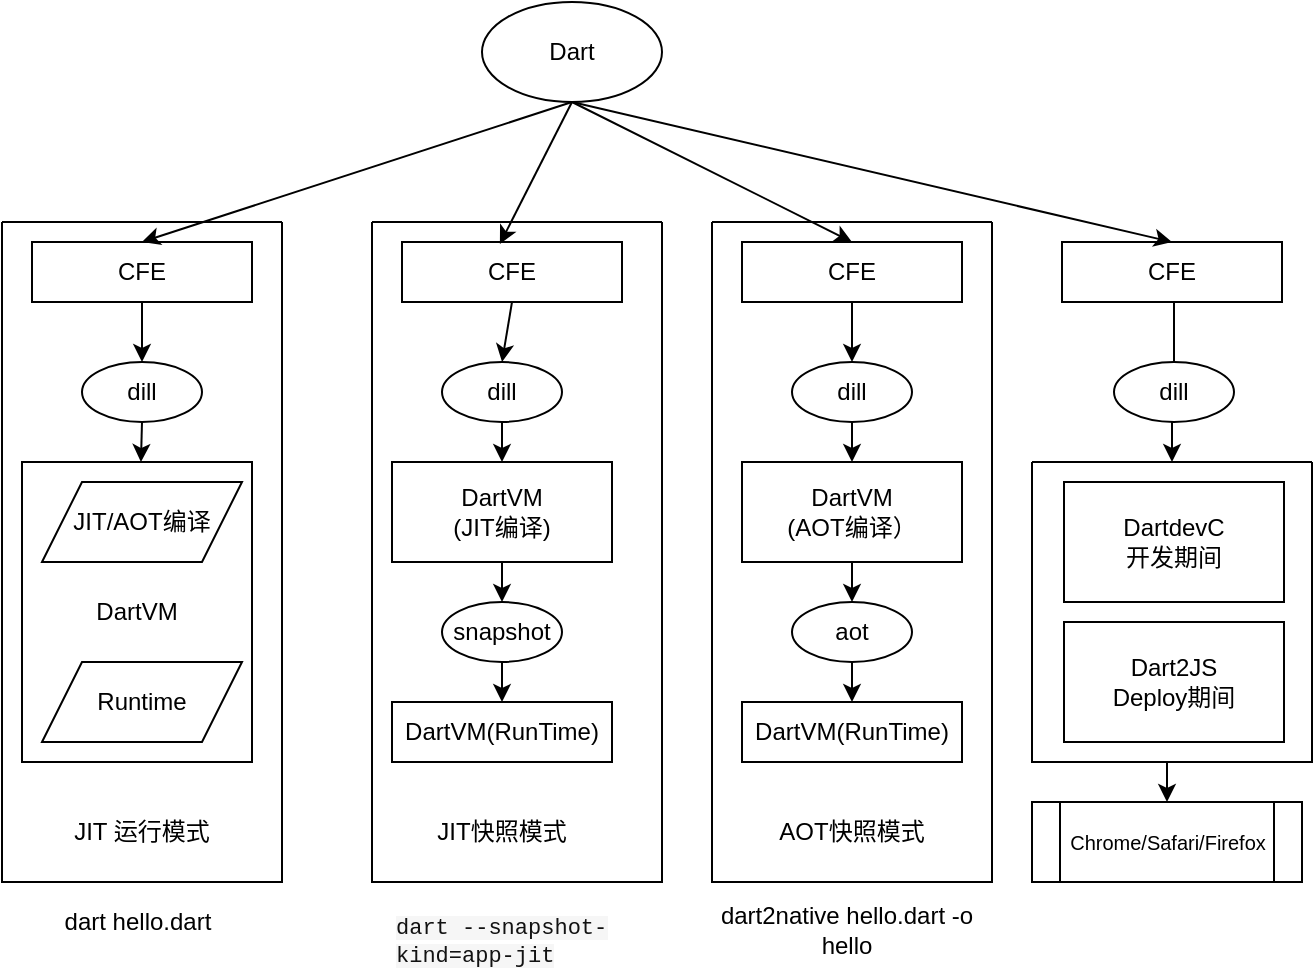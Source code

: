 <mxfile version="15.6.8" type="github">
  <diagram id="lK3awSrImJKNFBDVHs5S" name="Page-1">
    <mxGraphModel dx="1030" dy="625" grid="1" gridSize="10" guides="1" tooltips="1" connect="1" arrows="1" fold="1" page="1" pageScale="1" pageWidth="850" pageHeight="1100" math="0" shadow="0">
      <root>
        <mxCell id="0" />
        <mxCell id="1" parent="0" />
        <mxCell id="pT8syBOdA9bW3yx7Zz0u-1" value="CFE" style="rounded=0;whiteSpace=wrap;html=1;" vertex="1" parent="1">
          <mxGeometry x="145" y="210" width="110" height="30" as="geometry" />
        </mxCell>
        <mxCell id="pT8syBOdA9bW3yx7Zz0u-2" value="Dart" style="ellipse;whiteSpace=wrap;html=1;" vertex="1" parent="1">
          <mxGeometry x="370" y="90" width="90" height="50" as="geometry" />
        </mxCell>
        <mxCell id="pT8syBOdA9bW3yx7Zz0u-3" value="DartVM" style="rounded=0;whiteSpace=wrap;html=1;" vertex="1" parent="1">
          <mxGeometry x="140" y="320" width="115" height="150" as="geometry" />
        </mxCell>
        <mxCell id="pT8syBOdA9bW3yx7Zz0u-4" value="dill" style="ellipse;whiteSpace=wrap;html=1;" vertex="1" parent="1">
          <mxGeometry x="170" y="270" width="60" height="30" as="geometry" />
        </mxCell>
        <mxCell id="pT8syBOdA9bW3yx7Zz0u-6" value="" style="endArrow=classic;html=1;rounded=0;entryX=0.5;entryY=0;entryDx=0;entryDy=0;" edge="1" parent="1" target="pT8syBOdA9bW3yx7Zz0u-1">
          <mxGeometry width="50" height="50" relative="1" as="geometry">
            <mxPoint x="415" y="140" as="sourcePoint" />
            <mxPoint x="350" y="300" as="targetPoint" />
          </mxGeometry>
        </mxCell>
        <mxCell id="pT8syBOdA9bW3yx7Zz0u-7" value="" style="endArrow=classic;html=1;rounded=0;exitX=0.5;exitY=1;exitDx=0;exitDy=0;entryX=0.5;entryY=0;entryDx=0;entryDy=0;" edge="1" parent="1" source="pT8syBOdA9bW3yx7Zz0u-1" target="pT8syBOdA9bW3yx7Zz0u-4">
          <mxGeometry width="50" height="50" relative="1" as="geometry">
            <mxPoint x="300" y="350" as="sourcePoint" />
            <mxPoint x="350" y="300" as="targetPoint" />
          </mxGeometry>
        </mxCell>
        <mxCell id="pT8syBOdA9bW3yx7Zz0u-8" value="" style="endArrow=classic;html=1;rounded=0;exitX=0.5;exitY=1;exitDx=0;exitDy=0;" edge="1" parent="1" source="pT8syBOdA9bW3yx7Zz0u-4" target="pT8syBOdA9bW3yx7Zz0u-3">
          <mxGeometry width="50" height="50" relative="1" as="geometry">
            <mxPoint x="300" y="350" as="sourcePoint" />
            <mxPoint x="350" y="300" as="targetPoint" />
          </mxGeometry>
        </mxCell>
        <mxCell id="pT8syBOdA9bW3yx7Zz0u-10" value="JIT 运行模式" style="text;html=1;strokeColor=none;fillColor=none;align=center;verticalAlign=middle;whiteSpace=wrap;rounded=0;" vertex="1" parent="1">
          <mxGeometry x="160" y="490" width="80" height="30" as="geometry" />
        </mxCell>
        <mxCell id="pT8syBOdA9bW3yx7Zz0u-11" value="CFE" style="rounded=0;whiteSpace=wrap;html=1;" vertex="1" parent="1">
          <mxGeometry x="330" y="210" width="110" height="30" as="geometry" />
        </mxCell>
        <mxCell id="pT8syBOdA9bW3yx7Zz0u-12" value="dill" style="ellipse;whiteSpace=wrap;html=1;" vertex="1" parent="1">
          <mxGeometry x="350" y="270" width="60" height="30" as="geometry" />
        </mxCell>
        <mxCell id="pT8syBOdA9bW3yx7Zz0u-13" value="DartVM&lt;br&gt;(JIT编译)" style="rounded=0;whiteSpace=wrap;html=1;" vertex="1" parent="1">
          <mxGeometry x="325" y="320" width="110" height="50" as="geometry" />
        </mxCell>
        <mxCell id="pT8syBOdA9bW3yx7Zz0u-14" value="" style="endArrow=classic;html=1;rounded=0;exitX=0.5;exitY=1;exitDx=0;exitDy=0;entryX=0.445;entryY=0.033;entryDx=0;entryDy=0;entryPerimeter=0;" edge="1" parent="1" source="pT8syBOdA9bW3yx7Zz0u-2" target="pT8syBOdA9bW3yx7Zz0u-11">
          <mxGeometry width="50" height="50" relative="1" as="geometry">
            <mxPoint x="410" y="160" as="sourcePoint" />
            <mxPoint x="460" y="110" as="targetPoint" />
          </mxGeometry>
        </mxCell>
        <mxCell id="pT8syBOdA9bW3yx7Zz0u-15" value="DartVM(RunTime)" style="rounded=0;whiteSpace=wrap;html=1;" vertex="1" parent="1">
          <mxGeometry x="325" y="440" width="110" height="30" as="geometry" />
        </mxCell>
        <mxCell id="pT8syBOdA9bW3yx7Zz0u-40" style="edgeStyle=orthogonalEdgeStyle;rounded=0;orthogonalLoop=1;jettySize=auto;html=1;exitX=0.5;exitY=1;exitDx=0;exitDy=0;entryX=0.5;entryY=0;entryDx=0;entryDy=0;" edge="1" parent="1" source="pT8syBOdA9bW3yx7Zz0u-16" target="pT8syBOdA9bW3yx7Zz0u-15">
          <mxGeometry relative="1" as="geometry" />
        </mxCell>
        <mxCell id="pT8syBOdA9bW3yx7Zz0u-16" value="snapshot" style="ellipse;whiteSpace=wrap;html=1;" vertex="1" parent="1">
          <mxGeometry x="350" y="390" width="60" height="30" as="geometry" />
        </mxCell>
        <mxCell id="pT8syBOdA9bW3yx7Zz0u-17" value="JIT快照模式" style="text;html=1;strokeColor=none;fillColor=none;align=center;verticalAlign=middle;whiteSpace=wrap;rounded=0;" vertex="1" parent="1">
          <mxGeometry x="340" y="490" width="80" height="30" as="geometry" />
        </mxCell>
        <mxCell id="pT8syBOdA9bW3yx7Zz0u-19" value="CFE" style="rounded=0;whiteSpace=wrap;html=1;" vertex="1" parent="1">
          <mxGeometry x="500" y="210" width="110" height="30" as="geometry" />
        </mxCell>
        <mxCell id="pT8syBOdA9bW3yx7Zz0u-20" value="dill" style="ellipse;whiteSpace=wrap;html=1;" vertex="1" parent="1">
          <mxGeometry x="525" y="270" width="60" height="30" as="geometry" />
        </mxCell>
        <mxCell id="pT8syBOdA9bW3yx7Zz0u-21" value="DartVM&lt;br&gt;(AOT编译）" style="rounded=0;whiteSpace=wrap;html=1;" vertex="1" parent="1">
          <mxGeometry x="500" y="320" width="110" height="50" as="geometry" />
        </mxCell>
        <mxCell id="pT8syBOdA9bW3yx7Zz0u-22" value="DartVM(RunTime)" style="rounded=0;whiteSpace=wrap;html=1;" vertex="1" parent="1">
          <mxGeometry x="500" y="440" width="110" height="30" as="geometry" />
        </mxCell>
        <mxCell id="pT8syBOdA9bW3yx7Zz0u-23" value="aot" style="ellipse;whiteSpace=wrap;html=1;" vertex="1" parent="1">
          <mxGeometry x="525" y="390" width="60" height="30" as="geometry" />
        </mxCell>
        <mxCell id="pT8syBOdA9bW3yx7Zz0u-24" value="AOT快照模式" style="text;html=1;strokeColor=none;fillColor=none;align=center;verticalAlign=middle;whiteSpace=wrap;rounded=0;" vertex="1" parent="1">
          <mxGeometry x="515" y="490" width="80" height="30" as="geometry" />
        </mxCell>
        <mxCell id="pT8syBOdA9bW3yx7Zz0u-25" value="" style="endArrow=classic;html=1;rounded=0;exitX=0.5;exitY=1;exitDx=0;exitDy=0;entryX=0.5;entryY=0;entryDx=0;entryDy=0;" edge="1" parent="1" source="pT8syBOdA9bW3yx7Zz0u-11" target="pT8syBOdA9bW3yx7Zz0u-12">
          <mxGeometry width="50" height="50" relative="1" as="geometry">
            <mxPoint x="550" y="340" as="sourcePoint" />
            <mxPoint x="600" y="290" as="targetPoint" />
          </mxGeometry>
        </mxCell>
        <mxCell id="pT8syBOdA9bW3yx7Zz0u-26" value="" style="endArrow=classic;html=1;rounded=0;exitX=0.5;exitY=1;exitDx=0;exitDy=0;" edge="1" parent="1" source="pT8syBOdA9bW3yx7Zz0u-13" target="pT8syBOdA9bW3yx7Zz0u-16">
          <mxGeometry width="50" height="50" relative="1" as="geometry">
            <mxPoint x="390" y="380" as="sourcePoint" />
            <mxPoint x="600" y="290" as="targetPoint" />
          </mxGeometry>
        </mxCell>
        <mxCell id="pT8syBOdA9bW3yx7Zz0u-27" value="" style="endArrow=classic;html=1;rounded=0;exitX=0.5;exitY=1;exitDx=0;exitDy=0;" edge="1" parent="1" source="pT8syBOdA9bW3yx7Zz0u-12" target="pT8syBOdA9bW3yx7Zz0u-13">
          <mxGeometry width="50" height="50" relative="1" as="geometry">
            <mxPoint x="550" y="340" as="sourcePoint" />
            <mxPoint x="600" y="290" as="targetPoint" />
          </mxGeometry>
        </mxCell>
        <mxCell id="pT8syBOdA9bW3yx7Zz0u-28" value="" style="endArrow=classic;html=1;rounded=0;exitX=0.5;exitY=1;exitDx=0;exitDy=0;entryX=0.5;entryY=0;entryDx=0;entryDy=0;" edge="1" parent="1" source="pT8syBOdA9bW3yx7Zz0u-19" target="pT8syBOdA9bW3yx7Zz0u-20">
          <mxGeometry width="50" height="50" relative="1" as="geometry">
            <mxPoint x="550" y="340" as="sourcePoint" />
            <mxPoint x="600" y="290" as="targetPoint" />
          </mxGeometry>
        </mxCell>
        <mxCell id="pT8syBOdA9bW3yx7Zz0u-29" value="" style="endArrow=classic;html=1;rounded=0;exitX=0.5;exitY=1;exitDx=0;exitDy=0;entryX=0.5;entryY=0;entryDx=0;entryDy=0;" edge="1" parent="1" source="pT8syBOdA9bW3yx7Zz0u-20" target="pT8syBOdA9bW3yx7Zz0u-21">
          <mxGeometry width="50" height="50" relative="1" as="geometry">
            <mxPoint x="550" y="340" as="sourcePoint" />
            <mxPoint x="600" y="290" as="targetPoint" />
          </mxGeometry>
        </mxCell>
        <mxCell id="pT8syBOdA9bW3yx7Zz0u-30" value="" style="endArrow=classic;html=1;rounded=0;exitX=0.5;exitY=1;exitDx=0;exitDy=0;" edge="1" parent="1" source="pT8syBOdA9bW3yx7Zz0u-21" target="pT8syBOdA9bW3yx7Zz0u-23">
          <mxGeometry width="50" height="50" relative="1" as="geometry">
            <mxPoint x="550" y="340" as="sourcePoint" />
            <mxPoint x="600" y="290" as="targetPoint" />
          </mxGeometry>
        </mxCell>
        <mxCell id="pT8syBOdA9bW3yx7Zz0u-31" value="" style="endArrow=classic;html=1;rounded=0;exitX=0.5;exitY=1;exitDx=0;exitDy=0;entryX=0.5;entryY=0;entryDx=0;entryDy=0;" edge="1" parent="1" source="pT8syBOdA9bW3yx7Zz0u-23" target="pT8syBOdA9bW3yx7Zz0u-22">
          <mxGeometry width="50" height="50" relative="1" as="geometry">
            <mxPoint x="550" y="340" as="sourcePoint" />
            <mxPoint x="600" y="290" as="targetPoint" />
          </mxGeometry>
        </mxCell>
        <mxCell id="pT8syBOdA9bW3yx7Zz0u-53" style="edgeStyle=orthogonalEdgeStyle;rounded=0;orthogonalLoop=1;jettySize=auto;html=1;exitX=0.5;exitY=1;exitDx=0;exitDy=0;entryX=0.5;entryY=0;entryDx=0;entryDy=0;startArrow=none;" edge="1" parent="1" source="pT8syBOdA9bW3yx7Zz0u-63" target="pT8syBOdA9bW3yx7Zz0u-38">
          <mxGeometry relative="1" as="geometry" />
        </mxCell>
        <mxCell id="pT8syBOdA9bW3yx7Zz0u-32" value="CFE" style="rounded=0;whiteSpace=wrap;html=1;" vertex="1" parent="1">
          <mxGeometry x="660" y="210" width="110" height="30" as="geometry" />
        </mxCell>
        <mxCell id="pT8syBOdA9bW3yx7Zz0u-33" value="" style="endArrow=classic;html=1;rounded=0;entryX=0.5;entryY=0;entryDx=0;entryDy=0;" edge="1" parent="1" target="pT8syBOdA9bW3yx7Zz0u-19">
          <mxGeometry width="50" height="50" relative="1" as="geometry">
            <mxPoint x="415" y="140" as="sourcePoint" />
            <mxPoint x="388.95" y="220.99" as="targetPoint" />
          </mxGeometry>
        </mxCell>
        <mxCell id="pT8syBOdA9bW3yx7Zz0u-34" value="" style="endArrow=classic;html=1;rounded=0;entryX=0.5;entryY=0;entryDx=0;entryDy=0;exitX=0.5;exitY=1;exitDx=0;exitDy=0;" edge="1" parent="1" source="pT8syBOdA9bW3yx7Zz0u-2" target="pT8syBOdA9bW3yx7Zz0u-32">
          <mxGeometry width="50" height="50" relative="1" as="geometry">
            <mxPoint x="423.01" y="150" as="sourcePoint" />
            <mxPoint x="565" y="220" as="targetPoint" />
          </mxGeometry>
        </mxCell>
        <mxCell id="pT8syBOdA9bW3yx7Zz0u-35" value="DartdevC&lt;br&gt;开发期间" style="rounded=0;whiteSpace=wrap;html=1;" vertex="1" parent="1">
          <mxGeometry x="661" y="330" width="110" height="60" as="geometry" />
        </mxCell>
        <mxCell id="pT8syBOdA9bW3yx7Zz0u-37" value="Dart2JS&lt;br&gt;Deploy期间" style="rounded=0;whiteSpace=wrap;html=1;" vertex="1" parent="1">
          <mxGeometry x="661" y="400" width="110" height="60" as="geometry" />
        </mxCell>
        <mxCell id="pT8syBOdA9bW3yx7Zz0u-61" style="edgeStyle=orthogonalEdgeStyle;rounded=0;orthogonalLoop=1;jettySize=auto;html=1;exitX=0.5;exitY=1;exitDx=0;exitDy=0;entryX=0.5;entryY=0;entryDx=0;entryDy=0;fontSize=10;" edge="1" parent="1" source="pT8syBOdA9bW3yx7Zz0u-38" target="pT8syBOdA9bW3yx7Zz0u-60">
          <mxGeometry relative="1" as="geometry" />
        </mxCell>
        <mxCell id="pT8syBOdA9bW3yx7Zz0u-38" value="" style="swimlane;startSize=0;" vertex="1" parent="1">
          <mxGeometry x="645" y="320" width="140" height="150" as="geometry" />
        </mxCell>
        <mxCell id="pT8syBOdA9bW3yx7Zz0u-43" value="JIT/AOT编译" style="shape=parallelogram;perimeter=parallelogramPerimeter;whiteSpace=wrap;html=1;fixedSize=1;" vertex="1" parent="1">
          <mxGeometry x="150" y="330" width="100" height="40" as="geometry" />
        </mxCell>
        <mxCell id="pT8syBOdA9bW3yx7Zz0u-44" value="Runtime" style="shape=parallelogram;perimeter=parallelogramPerimeter;whiteSpace=wrap;html=1;fixedSize=1;" vertex="1" parent="1">
          <mxGeometry x="150" y="420" width="100" height="40" as="geometry" />
        </mxCell>
        <mxCell id="pT8syBOdA9bW3yx7Zz0u-48" value="" style="swimlane;startSize=0;" vertex="1" parent="1">
          <mxGeometry x="130" y="200" width="140" height="330" as="geometry">
            <mxRectangle x="130" y="200" width="50" height="40" as="alternateBounds" />
          </mxGeometry>
        </mxCell>
        <mxCell id="pT8syBOdA9bW3yx7Zz0u-49" value="" style="swimlane;startSize=0;" vertex="1" parent="1">
          <mxGeometry x="315" y="200" width="145" height="330" as="geometry">
            <mxRectangle x="130" y="200" width="50" height="40" as="alternateBounds" />
          </mxGeometry>
        </mxCell>
        <mxCell id="pT8syBOdA9bW3yx7Zz0u-50" value="" style="swimlane;startSize=0;" vertex="1" parent="1">
          <mxGeometry x="485" y="200" width="140" height="330" as="geometry">
            <mxRectangle x="130" y="200" width="50" height="40" as="alternateBounds" />
          </mxGeometry>
        </mxCell>
        <mxCell id="pT8syBOdA9bW3yx7Zz0u-55" value="dart hello.dart" style="text;html=1;strokeColor=none;fillColor=none;align=center;verticalAlign=middle;whiteSpace=wrap;rounded=0;" vertex="1" parent="1">
          <mxGeometry x="152.5" y="535" width="90" height="30" as="geometry" />
        </mxCell>
        <mxCell id="pT8syBOdA9bW3yx7Zz0u-56" value="dart2native hello.dart -o hello" style="text;html=1;strokeColor=none;fillColor=none;align=center;verticalAlign=middle;whiteSpace=wrap;rounded=0;" vertex="1" parent="1">
          <mxGeometry x="480" y="539" width="145" height="30" as="geometry" />
        </mxCell>
        <mxCell id="pT8syBOdA9bW3yx7Zz0u-59" value="&lt;span style=&quot;color: rgb(18, 18, 18); font-family: menlo, monaco, consolas, &amp;quot;andale mono&amp;quot;, &amp;quot;lucida console&amp;quot;, &amp;quot;courier new&amp;quot;, monospace; font-size: 11px; font-style: normal; font-weight: 400; letter-spacing: normal; text-align: left; text-indent: 0px; text-transform: none; word-spacing: 0px; background-color: rgb(246, 246, 246); display: inline; float: none;&quot;&gt;dart --snapshot-kind=app-jit&lt;/span&gt;" style="text;whiteSpace=wrap;html=1;fontSize=11;" vertex="1" parent="1">
          <mxGeometry x="325" y="539" width="130" height="22" as="geometry" />
        </mxCell>
        <mxCell id="pT8syBOdA9bW3yx7Zz0u-60" value="Chrome/Safari/Firefox" style="shape=process;whiteSpace=wrap;html=1;backgroundOutline=1;fontSize=10;" vertex="1" parent="1">
          <mxGeometry x="645" y="490" width="135" height="40" as="geometry" />
        </mxCell>
        <mxCell id="pT8syBOdA9bW3yx7Zz0u-63" value="dill" style="ellipse;whiteSpace=wrap;html=1;" vertex="1" parent="1">
          <mxGeometry x="686" y="270" width="60" height="30" as="geometry" />
        </mxCell>
        <mxCell id="pT8syBOdA9bW3yx7Zz0u-64" value="" style="edgeStyle=orthogonalEdgeStyle;rounded=0;orthogonalLoop=1;jettySize=auto;html=1;exitX=0.5;exitY=1;exitDx=0;exitDy=0;entryX=0.5;entryY=0;entryDx=0;entryDy=0;endArrow=none;" edge="1" parent="1" source="pT8syBOdA9bW3yx7Zz0u-32" target="pT8syBOdA9bW3yx7Zz0u-63">
          <mxGeometry relative="1" as="geometry">
            <mxPoint x="715" y="240" as="sourcePoint" />
            <mxPoint x="715" y="320" as="targetPoint" />
          </mxGeometry>
        </mxCell>
      </root>
    </mxGraphModel>
  </diagram>
</mxfile>
